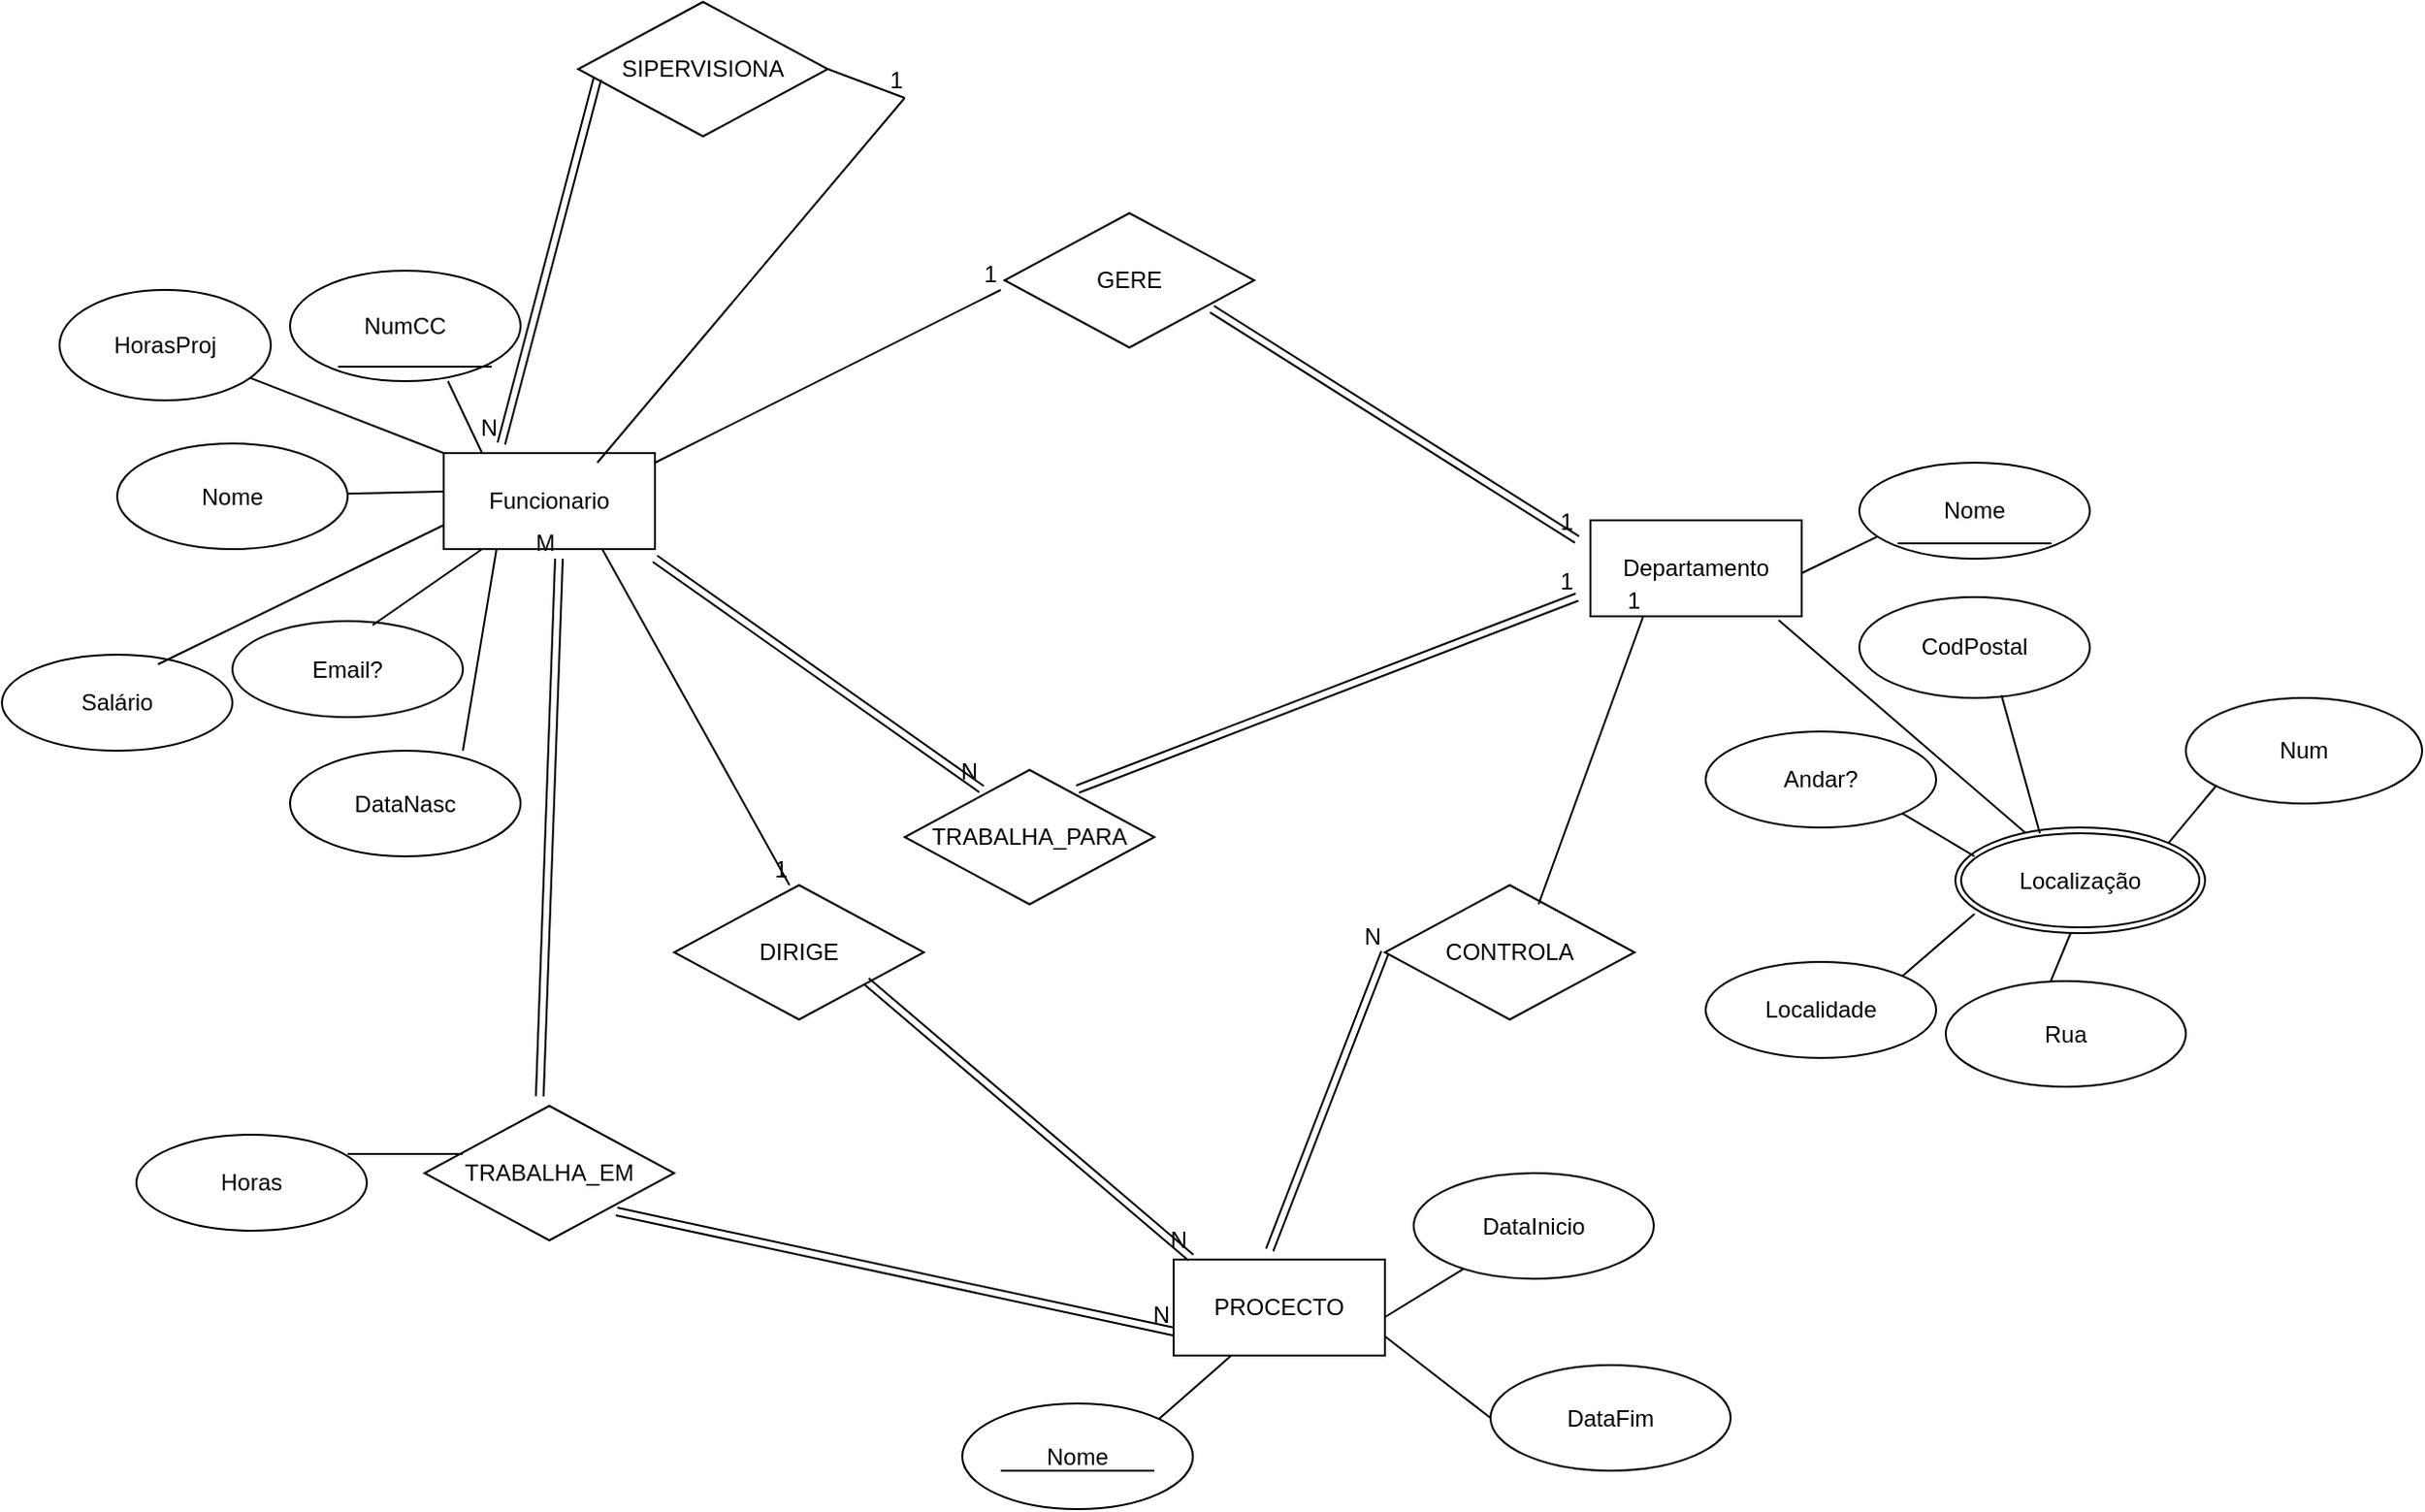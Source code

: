 <mxfile version="28.2.4">
  <diagram name="Página-1" id="ty4T6BETJSiOEMqTfMGO">
    <mxGraphModel dx="1426" dy="785" grid="1" gridSize="10" guides="1" tooltips="1" connect="1" arrows="1" fold="1" page="1" pageScale="1" pageWidth="1654" pageHeight="2336" math="0" shadow="0">
      <root>
        <mxCell id="0" />
        <mxCell id="1" parent="0" />
        <mxCell id="D6eEvAZ0RT7tWCVIShG_-5" value="Funcionario" style="whiteSpace=wrap;html=1;align=center;" parent="1" vertex="1">
          <mxGeometry x="230" y="355" width="110" height="50" as="geometry" />
        </mxCell>
        <mxCell id="D6eEvAZ0RT7tWCVIShG_-6" value="PROCECTO" style="whiteSpace=wrap;html=1;align=center;" parent="1" vertex="1">
          <mxGeometry x="610" y="775" width="110" height="50" as="geometry" />
        </mxCell>
        <mxCell id="D6eEvAZ0RT7tWCVIShG_-7" value="Departamento" style="whiteSpace=wrap;html=1;align=center;" parent="1" vertex="1">
          <mxGeometry x="827" y="390" width="110" height="50" as="geometry" />
        </mxCell>
        <mxCell id="D6eEvAZ0RT7tWCVIShG_-9" value="DataNasc" style="ellipse;whiteSpace=wrap;html=1;" parent="1" vertex="1">
          <mxGeometry x="150" y="510" width="120" height="55" as="geometry" />
        </mxCell>
        <mxCell id="D6eEvAZ0RT7tWCVIShG_-10" value="Nome" style="ellipse;whiteSpace=wrap;html=1;" parent="1" vertex="1">
          <mxGeometry x="60" y="350" width="120" height="55" as="geometry" />
        </mxCell>
        <mxCell id="D6eEvAZ0RT7tWCVIShG_-11" value="NumCC" style="ellipse;whiteSpace=wrap;html=1;" parent="1" vertex="1">
          <mxGeometry x="150" y="260" width="120" height="57.5" as="geometry" />
        </mxCell>
        <mxCell id="D6eEvAZ0RT7tWCVIShG_-12" value="HorasProj" style="ellipse;whiteSpace=wrap;html=1;" parent="1" vertex="1">
          <mxGeometry x="30" y="270" width="110" height="57.5" as="geometry" />
        </mxCell>
        <mxCell id="D6eEvAZ0RT7tWCVIShG_-13" value="Salário" style="ellipse;whiteSpace=wrap;html=1;" parent="1" vertex="1">
          <mxGeometry y="460" width="120" height="50" as="geometry" />
        </mxCell>
        <mxCell id="D6eEvAZ0RT7tWCVIShG_-14" value="Email?" style="ellipse;whiteSpace=wrap;html=1;" parent="1" vertex="1">
          <mxGeometry x="120" y="442.5" width="120" height="50" as="geometry" />
        </mxCell>
        <mxCell id="D6eEvAZ0RT7tWCVIShG_-15" value="" style="endArrow=none;html=1;rounded=0;" parent="1" source="D6eEvAZ0RT7tWCVIShG_-10" edge="1">
          <mxGeometry width="50" height="50" relative="1" as="geometry">
            <mxPoint x="210" y="425" as="sourcePoint" />
            <mxPoint x="230" y="375" as="targetPoint" />
          </mxGeometry>
        </mxCell>
        <mxCell id="D6eEvAZ0RT7tWCVIShG_-16" value="" style="endArrow=none;html=1;rounded=0;exitX=0;exitY=0.75;exitDx=0;exitDy=0;entryX=0.677;entryY=0.1;entryDx=0;entryDy=0;entryPerimeter=0;" parent="1" source="D6eEvAZ0RT7tWCVIShG_-5" target="D6eEvAZ0RT7tWCVIShG_-13" edge="1">
          <mxGeometry width="50" height="50" relative="1" as="geometry">
            <mxPoint x="330" y="425" as="sourcePoint" />
            <mxPoint x="380" y="375" as="targetPoint" />
          </mxGeometry>
        </mxCell>
        <mxCell id="D6eEvAZ0RT7tWCVIShG_-18" value="" style="endArrow=none;html=1;rounded=0;exitX=0.608;exitY=0.043;exitDx=0;exitDy=0;exitPerimeter=0;" parent="1" source="D6eEvAZ0RT7tWCVIShG_-14" edge="1">
          <mxGeometry width="50" height="50" relative="1" as="geometry">
            <mxPoint x="200" y="455" as="sourcePoint" />
            <mxPoint x="250" y="405" as="targetPoint" />
          </mxGeometry>
        </mxCell>
        <mxCell id="D6eEvAZ0RT7tWCVIShG_-19" value="" style="endArrow=none;html=1;rounded=0;exitX=0;exitY=0;exitDx=0;exitDy=0;" parent="1" target="D6eEvAZ0RT7tWCVIShG_-12" edge="1" source="D6eEvAZ0RT7tWCVIShG_-5">
          <mxGeometry width="50" height="50" relative="1" as="geometry">
            <mxPoint x="300" y="355" as="sourcePoint" />
            <mxPoint x="330" y="325" as="targetPoint" />
          </mxGeometry>
        </mxCell>
        <mxCell id="D6eEvAZ0RT7tWCVIShG_-20" value="" style="endArrow=none;html=1;rounded=0;entryX=0.685;entryY=1;entryDx=0;entryDy=0;entryPerimeter=0;" parent="1" target="D6eEvAZ0RT7tWCVIShG_-11" edge="1">
          <mxGeometry width="50" height="50" relative="1" as="geometry">
            <mxPoint x="250" y="355" as="sourcePoint" />
            <mxPoint x="300" y="305" as="targetPoint" />
          </mxGeometry>
        </mxCell>
        <mxCell id="D6eEvAZ0RT7tWCVIShG_-21" value="Nome" style="ellipse;whiteSpace=wrap;html=1;" parent="1" vertex="1">
          <mxGeometry x="967" y="360" width="120" height="50" as="geometry" />
        </mxCell>
        <mxCell id="D6eEvAZ0RT7tWCVIShG_-22" value="" style="endArrow=none;html=1;rounded=0;exitX=1;exitY=0.5;exitDx=0;exitDy=0;entryX=0.077;entryY=0.771;entryDx=0;entryDy=0;entryPerimeter=0;" parent="1" edge="1" target="D6eEvAZ0RT7tWCVIShG_-21">
          <mxGeometry width="50" height="50" relative="1" as="geometry">
            <mxPoint x="937" y="417.5" as="sourcePoint" />
            <mxPoint x="977" y="412.5" as="targetPoint" />
          </mxGeometry>
        </mxCell>
        <mxCell id="D6eEvAZ0RT7tWCVIShG_-24" value="" style="endArrow=none;html=1;rounded=0;exitX=0.891;exitY=1.04;exitDx=0;exitDy=0;exitPerimeter=0;" parent="1" source="D6eEvAZ0RT7tWCVIShG_-7" edge="1" target="D6eEvAZ0RT7tWCVIShG_-27">
          <mxGeometry width="50" height="50" relative="1" as="geometry">
            <mxPoint x="1177" y="582.512" as="sourcePoint" />
            <mxPoint x="1144.01" y="578.02" as="targetPoint" />
          </mxGeometry>
        </mxCell>
        <mxCell id="D6eEvAZ0RT7tWCVIShG_-27" value="Localização" style="ellipse;shape=doubleEllipse;margin=3;whiteSpace=wrap;html=1;align=center;" parent="1" vertex="1">
          <mxGeometry x="1017" y="550" width="130" height="55" as="geometry" />
        </mxCell>
        <mxCell id="D6eEvAZ0RT7tWCVIShG_-28" value="DataInicio" style="ellipse;whiteSpace=wrap;html=1;" parent="1" vertex="1">
          <mxGeometry x="735" y="730" width="125" height="55" as="geometry" />
        </mxCell>
        <mxCell id="D6eEvAZ0RT7tWCVIShG_-29" value="Nome" style="ellipse;whiteSpace=wrap;html=1;" parent="1" vertex="1">
          <mxGeometry x="500" y="850" width="120" height="55" as="geometry" />
        </mxCell>
        <mxCell id="D6eEvAZ0RT7tWCVIShG_-35" value="" style="endArrow=none;html=1;rounded=0;" parent="1" target="D6eEvAZ0RT7tWCVIShG_-28" edge="1">
          <mxGeometry width="50" height="50" relative="1" as="geometry">
            <mxPoint x="720" y="805" as="sourcePoint" />
            <mxPoint x="770" y="755" as="targetPoint" />
          </mxGeometry>
        </mxCell>
        <mxCell id="D6eEvAZ0RT7tWCVIShG_-39" value="" style="endArrow=none;html=1;rounded=0;" parent="1" edge="1">
          <mxGeometry width="50" height="50" relative="1" as="geometry">
            <mxPoint x="175" y="310" as="sourcePoint" />
            <mxPoint x="255" y="310" as="targetPoint" />
          </mxGeometry>
        </mxCell>
        <mxCell id="D6eEvAZ0RT7tWCVIShG_-47" value="" style="endArrow=none;html=1;rounded=0;entryX=0.5;entryY=1;entryDx=0;entryDy=0;exitX=1;exitY=0;exitDx=0;exitDy=0;" parent="1" source="D6eEvAZ0RT7tWCVIShG_-27" edge="1">
          <mxGeometry width="50" height="50" relative="1" as="geometry">
            <mxPoint x="1097" y="555" as="sourcePoint" />
            <mxPoint x="1155.5" y="525" as="targetPoint" />
          </mxGeometry>
        </mxCell>
        <mxCell id="D6eEvAZ0RT7tWCVIShG_-48" value="" style="endArrow=none;html=1;rounded=0;exitX=0.425;exitY=0.067;exitDx=0;exitDy=0;exitPerimeter=0;" parent="1" source="D6eEvAZ0RT7tWCVIShG_-50" edge="1">
          <mxGeometry width="50" height="50" relative="1" as="geometry">
            <mxPoint x="1067" y="655" as="sourcePoint" />
            <mxPoint x="1077" y="605" as="targetPoint" />
          </mxGeometry>
        </mxCell>
        <mxCell id="D6eEvAZ0RT7tWCVIShG_-49" value="Num" style="ellipse;whiteSpace=wrap;html=1;" parent="1" vertex="1">
          <mxGeometry x="1137" y="482.5" width="123" height="55" as="geometry" />
        </mxCell>
        <mxCell id="D6eEvAZ0RT7tWCVIShG_-50" value="Rua" style="ellipse;whiteSpace=wrap;html=1;" parent="1" vertex="1">
          <mxGeometry x="1012" y="630" width="125" height="55" as="geometry" />
        </mxCell>
        <mxCell id="D6eEvAZ0RT7tWCVIShG_-51" value="Andar?" style="ellipse;whiteSpace=wrap;html=1;" parent="1" vertex="1">
          <mxGeometry x="887" y="500" width="120" height="50" as="geometry" />
        </mxCell>
        <mxCell id="D6eEvAZ0RT7tWCVIShG_-52" value="" style="endArrow=none;html=1;rounded=0;exitX=1;exitY=1;exitDx=0;exitDy=0;" parent="1" source="D6eEvAZ0RT7tWCVIShG_-51" edge="1">
          <mxGeometry width="50" height="50" relative="1" as="geometry">
            <mxPoint x="977" y="615" as="sourcePoint" />
            <mxPoint x="1027" y="565" as="targetPoint" />
          </mxGeometry>
        </mxCell>
        <mxCell id="D6eEvAZ0RT7tWCVIShG_-53" value="Localidade" style="ellipse;whiteSpace=wrap;html=1;" parent="1" vertex="1">
          <mxGeometry x="887" y="620" width="120" height="50" as="geometry" />
        </mxCell>
        <mxCell id="D6eEvAZ0RT7tWCVIShG_-54" value="" style="endArrow=none;html=1;rounded=0;exitX=1;exitY=0;exitDx=0;exitDy=0;" parent="1" source="D6eEvAZ0RT7tWCVIShG_-53" edge="1">
          <mxGeometry width="50" height="50" relative="1" as="geometry">
            <mxPoint x="977" y="645" as="sourcePoint" />
            <mxPoint x="1027" y="595" as="targetPoint" />
          </mxGeometry>
        </mxCell>
        <mxCell id="D6eEvAZ0RT7tWCVIShG_-57" value="" style="endArrow=none;html=1;rounded=0;" parent="1" edge="1">
          <mxGeometry width="50" height="50" relative="1" as="geometry">
            <mxPoint x="1067" y="402" as="sourcePoint" />
            <mxPoint x="987" y="402" as="targetPoint" />
          </mxGeometry>
        </mxCell>
        <mxCell id="D6eEvAZ0RT7tWCVIShG_-58" value="" style="endArrow=none;html=1;rounded=0;" parent="1" edge="1">
          <mxGeometry width="50" height="50" relative="1" as="geometry">
            <mxPoint x="600" y="885" as="sourcePoint" />
            <mxPoint x="520" y="885" as="targetPoint" />
          </mxGeometry>
        </mxCell>
        <mxCell id="D6eEvAZ0RT7tWCVIShG_-59" value="" style="endArrow=none;html=1;rounded=0;exitX=0;exitY=0.5;exitDx=0;exitDy=0;" parent="1" source="D6eEvAZ0RT7tWCVIShG_-60" edge="1">
          <mxGeometry width="50" height="50" relative="1" as="geometry">
            <mxPoint x="800" y="815" as="sourcePoint" />
            <mxPoint x="720" y="815" as="targetPoint" />
          </mxGeometry>
        </mxCell>
        <mxCell id="D6eEvAZ0RT7tWCVIShG_-60" value="DataFim" style="ellipse;whiteSpace=wrap;html=1;" parent="1" vertex="1">
          <mxGeometry x="775" y="830" width="125" height="55" as="geometry" />
        </mxCell>
        <mxCell id="c3NfUdWc5YNJGg_gzM98-1" value="CodPostal" style="ellipse;whiteSpace=wrap;html=1;" parent="1" vertex="1">
          <mxGeometry x="967" y="430" width="120" height="52.5" as="geometry" />
        </mxCell>
        <mxCell id="c3NfUdWc5YNJGg_gzM98-2" value="" style="endArrow=none;html=1;rounded=0;entryX=0.617;entryY=0.975;entryDx=0;entryDy=0;exitX=1;exitY=0;exitDx=0;exitDy=0;entryPerimeter=0;" parent="1" target="c3NfUdWc5YNJGg_gzM98-1" edge="1">
          <mxGeometry width="50" height="50" relative="1" as="geometry">
            <mxPoint x="1061" y="553" as="sourcePoint" />
            <mxPoint x="1087" y="520" as="targetPoint" />
            <Array as="points" />
          </mxGeometry>
        </mxCell>
        <mxCell id="c3NfUdWc5YNJGg_gzM98-3" value="SIPERVISIONA" style="shape=rhombus;perimeter=rhombusPerimeter;whiteSpace=wrap;html=1;align=center;" parent="1" vertex="1">
          <mxGeometry x="300" y="120" width="130" height="70" as="geometry" />
        </mxCell>
        <mxCell id="c3NfUdWc5YNJGg_gzM98-4" value="TRABALHA_PARA" style="shape=rhombus;perimeter=rhombusPerimeter;whiteSpace=wrap;html=1;align=center;" parent="1" vertex="1">
          <mxGeometry x="470" y="520" width="130" height="70" as="geometry" />
        </mxCell>
        <mxCell id="c3NfUdWc5YNJGg_gzM98-5" value="GERE" style="shape=rhombus;perimeter=rhombusPerimeter;whiteSpace=wrap;html=1;align=center;" parent="1" vertex="1">
          <mxGeometry x="522" y="230" width="130" height="70" as="geometry" />
        </mxCell>
        <mxCell id="c3NfUdWc5YNJGg_gzM98-6" value="CONTROLA" style="shape=rhombus;perimeter=rhombusPerimeter;whiteSpace=wrap;html=1;align=center;" parent="1" vertex="1">
          <mxGeometry x="720" y="580" width="130" height="70" as="geometry" />
        </mxCell>
        <mxCell id="c3NfUdWc5YNJGg_gzM98-7" value="DIRIGE" style="shape=rhombus;perimeter=rhombusPerimeter;whiteSpace=wrap;html=1;align=center;" parent="1" vertex="1">
          <mxGeometry x="350" y="580" width="130" height="70" as="geometry" />
        </mxCell>
        <mxCell id="c3NfUdWc5YNJGg_gzM98-8" value="TRABALHA_EM" style="shape=rhombus;perimeter=rhombusPerimeter;whiteSpace=wrap;html=1;align=center;" parent="1" vertex="1">
          <mxGeometry x="220" y="695" width="130" height="70" as="geometry" />
        </mxCell>
        <mxCell id="3P4Q_VC_61jUTEF8DbMn-5" value="" style="endArrow=none;html=1;rounded=0;exitX=1;exitY=0.5;exitDx=0;exitDy=0;" edge="1" parent="1" source="c3NfUdWc5YNJGg_gzM98-3">
          <mxGeometry width="50" height="50" relative="1" as="geometry">
            <mxPoint x="420" y="200" as="sourcePoint" />
            <mxPoint x="470" y="170" as="targetPoint" />
          </mxGeometry>
        </mxCell>
        <mxCell id="3P4Q_VC_61jUTEF8DbMn-17" value="" style="endArrow=none;html=1;rounded=0;" edge="1" parent="1">
          <mxGeometry width="50" height="50" relative="1" as="geometry">
            <mxPoint x="180" y="720" as="sourcePoint" />
            <mxPoint x="240" y="720" as="targetPoint" />
          </mxGeometry>
        </mxCell>
        <mxCell id="3P4Q_VC_61jUTEF8DbMn-18" value="Horas" style="ellipse;whiteSpace=wrap;html=1;" vertex="1" parent="1">
          <mxGeometry x="70" y="710" width="120" height="50" as="geometry" />
        </mxCell>
        <mxCell id="3P4Q_VC_61jUTEF8DbMn-19" value="" style="endArrow=none;html=1;rounded=0;exitX=1;exitY=0;exitDx=0;exitDy=0;" edge="1" parent="1" source="D6eEvAZ0RT7tWCVIShG_-29">
          <mxGeometry width="50" height="50" relative="1" as="geometry">
            <mxPoint x="600" y="865" as="sourcePoint" />
            <mxPoint x="640" y="825" as="targetPoint" />
          </mxGeometry>
        </mxCell>
        <mxCell id="3P4Q_VC_61jUTEF8DbMn-20" value="" style="endArrow=none;html=1;rounded=0;exitX=0.75;exitY=0;exitDx=0;exitDy=0;exitPerimeter=0;entryX=0.25;entryY=1;entryDx=0;entryDy=0;" edge="1" parent="1" source="D6eEvAZ0RT7tWCVIShG_-9" target="D6eEvAZ0RT7tWCVIShG_-5">
          <mxGeometry width="50" height="50" relative="1" as="geometry">
            <mxPoint x="220" y="460" as="sourcePoint" />
            <mxPoint x="270" y="410" as="targetPoint" />
          </mxGeometry>
        </mxCell>
        <mxCell id="3P4Q_VC_61jUTEF8DbMn-23" value="" style="shape=link;html=1;rounded=0;" edge="1" parent="1">
          <mxGeometry relative="1" as="geometry">
            <mxPoint x="310" y="160" as="sourcePoint" />
            <mxPoint x="260" y="350" as="targetPoint" />
          </mxGeometry>
        </mxCell>
        <mxCell id="3P4Q_VC_61jUTEF8DbMn-24" value="N" style="resizable=0;html=1;whiteSpace=wrap;align=right;verticalAlign=bottom;" connectable="0" vertex="1" parent="3P4Q_VC_61jUTEF8DbMn-23">
          <mxGeometry x="1" relative="1" as="geometry" />
        </mxCell>
        <mxCell id="3P4Q_VC_61jUTEF8DbMn-27" value="" style="endArrow=none;html=1;rounded=0;exitX=0.727;exitY=0.1;exitDx=0;exitDy=0;exitPerimeter=0;" edge="1" parent="1">
          <mxGeometry relative="1" as="geometry">
            <mxPoint x="309.97" y="360" as="sourcePoint" />
            <mxPoint x="470" y="170" as="targetPoint" />
          </mxGeometry>
        </mxCell>
        <mxCell id="3P4Q_VC_61jUTEF8DbMn-28" value="1" style="resizable=0;html=1;whiteSpace=wrap;align=right;verticalAlign=bottom;" connectable="0" vertex="1" parent="3P4Q_VC_61jUTEF8DbMn-27">
          <mxGeometry x="1" relative="1" as="geometry" />
        </mxCell>
        <mxCell id="3P4Q_VC_61jUTEF8DbMn-29" value="" style="shape=link;html=1;rounded=0;" edge="1" parent="1">
          <mxGeometry relative="1" as="geometry">
            <mxPoint x="340" y="410" as="sourcePoint" />
            <mxPoint x="510" y="530" as="targetPoint" />
          </mxGeometry>
        </mxCell>
        <mxCell id="3P4Q_VC_61jUTEF8DbMn-30" value="N" style="resizable=0;html=1;whiteSpace=wrap;align=right;verticalAlign=bottom;" connectable="0" vertex="1" parent="3P4Q_VC_61jUTEF8DbMn-29">
          <mxGeometry x="1" relative="1" as="geometry" />
        </mxCell>
        <mxCell id="3P4Q_VC_61jUTEF8DbMn-31" value="" style="shape=link;html=1;rounded=0;" edge="1" parent="1">
          <mxGeometry relative="1" as="geometry">
            <mxPoint x="560" y="530" as="sourcePoint" />
            <mxPoint x="820" y="430" as="targetPoint" />
          </mxGeometry>
        </mxCell>
        <mxCell id="3P4Q_VC_61jUTEF8DbMn-32" value="1" style="resizable=0;html=1;whiteSpace=wrap;align=right;verticalAlign=bottom;" connectable="0" vertex="1" parent="3P4Q_VC_61jUTEF8DbMn-31">
          <mxGeometry x="1" relative="1" as="geometry" />
        </mxCell>
        <mxCell id="3P4Q_VC_61jUTEF8DbMn-33" value="" style="shape=link;html=1;rounded=0;" edge="1" parent="1">
          <mxGeometry relative="1" as="geometry">
            <mxPoint x="630" y="280" as="sourcePoint" />
            <mxPoint x="820" y="400" as="targetPoint" />
          </mxGeometry>
        </mxCell>
        <mxCell id="3P4Q_VC_61jUTEF8DbMn-34" value="1" style="resizable=0;html=1;whiteSpace=wrap;align=right;verticalAlign=bottom;" connectable="0" vertex="1" parent="3P4Q_VC_61jUTEF8DbMn-33">
          <mxGeometry x="1" relative="1" as="geometry" />
        </mxCell>
        <mxCell id="3P4Q_VC_61jUTEF8DbMn-35" value="" style="endArrow=none;html=1;rounded=0;" edge="1" parent="1">
          <mxGeometry relative="1" as="geometry">
            <mxPoint x="340" y="360" as="sourcePoint" />
            <mxPoint x="520" y="270" as="targetPoint" />
          </mxGeometry>
        </mxCell>
        <mxCell id="3P4Q_VC_61jUTEF8DbMn-36" value="1" style="resizable=0;html=1;whiteSpace=wrap;align=right;verticalAlign=bottom;" connectable="0" vertex="1" parent="3P4Q_VC_61jUTEF8DbMn-35">
          <mxGeometry x="1" relative="1" as="geometry" />
        </mxCell>
        <mxCell id="3P4Q_VC_61jUTEF8DbMn-37" value="" style="endArrow=none;html=1;rounded=0;entryX=0.25;entryY=1;entryDx=0;entryDy=0;" edge="1" parent="1" target="D6eEvAZ0RT7tWCVIShG_-7">
          <mxGeometry relative="1" as="geometry">
            <mxPoint x="800" y="590" as="sourcePoint" />
            <mxPoint x="960" y="590" as="targetPoint" />
          </mxGeometry>
        </mxCell>
        <mxCell id="3P4Q_VC_61jUTEF8DbMn-38" value="1" style="resizable=0;html=1;whiteSpace=wrap;align=right;verticalAlign=bottom;" connectable="0" vertex="1" parent="3P4Q_VC_61jUTEF8DbMn-37">
          <mxGeometry x="1" relative="1" as="geometry" />
        </mxCell>
        <mxCell id="3P4Q_VC_61jUTEF8DbMn-39" value="" style="shape=link;html=1;rounded=0;entryX=0;entryY=0.5;entryDx=0;entryDy=0;" edge="1" parent="1" target="c3NfUdWc5YNJGg_gzM98-6">
          <mxGeometry relative="1" as="geometry">
            <mxPoint x="660" y="770" as="sourcePoint" />
            <mxPoint x="820" y="770" as="targetPoint" />
          </mxGeometry>
        </mxCell>
        <mxCell id="3P4Q_VC_61jUTEF8DbMn-40" value="N" style="resizable=0;html=1;whiteSpace=wrap;align=right;verticalAlign=bottom;" connectable="0" vertex="1" parent="3P4Q_VC_61jUTEF8DbMn-39">
          <mxGeometry x="1" relative="1" as="geometry" />
        </mxCell>
        <mxCell id="3P4Q_VC_61jUTEF8DbMn-41" value="" style="shape=link;html=1;rounded=0;entryX=0.082;entryY=-0.02;entryDx=0;entryDy=0;entryPerimeter=0;" edge="1" parent="1" target="D6eEvAZ0RT7tWCVIShG_-6">
          <mxGeometry relative="1" as="geometry">
            <mxPoint x="450" y="630" as="sourcePoint" />
            <mxPoint x="610" y="630" as="targetPoint" />
          </mxGeometry>
        </mxCell>
        <mxCell id="3P4Q_VC_61jUTEF8DbMn-42" value="N" style="resizable=0;html=1;whiteSpace=wrap;align=right;verticalAlign=bottom;" connectable="0" vertex="1" parent="3P4Q_VC_61jUTEF8DbMn-41">
          <mxGeometry x="1" relative="1" as="geometry" />
        </mxCell>
        <mxCell id="3P4Q_VC_61jUTEF8DbMn-43" value="" style="endArrow=none;html=1;rounded=0;exitX=0.75;exitY=1;exitDx=0;exitDy=0;" edge="1" parent="1" source="D6eEvAZ0RT7tWCVIShG_-5">
          <mxGeometry relative="1" as="geometry">
            <mxPoint x="250" y="580" as="sourcePoint" />
            <mxPoint x="410" y="580" as="targetPoint" />
          </mxGeometry>
        </mxCell>
        <mxCell id="3P4Q_VC_61jUTEF8DbMn-44" value="1" style="resizable=0;html=1;whiteSpace=wrap;align=right;verticalAlign=bottom;" connectable="0" vertex="1" parent="3P4Q_VC_61jUTEF8DbMn-43">
          <mxGeometry x="1" relative="1" as="geometry" />
        </mxCell>
        <mxCell id="3P4Q_VC_61jUTEF8DbMn-47" value="" style="shape=link;html=1;rounded=0;" edge="1" parent="1">
          <mxGeometry relative="1" as="geometry">
            <mxPoint x="280" y="690" as="sourcePoint" />
            <mxPoint x="290" y="410" as="targetPoint" />
          </mxGeometry>
        </mxCell>
        <mxCell id="3P4Q_VC_61jUTEF8DbMn-48" value="M" style="resizable=0;html=1;whiteSpace=wrap;align=right;verticalAlign=bottom;" connectable="0" vertex="1" parent="3P4Q_VC_61jUTEF8DbMn-47">
          <mxGeometry x="1" relative="1" as="geometry" />
        </mxCell>
        <mxCell id="3P4Q_VC_61jUTEF8DbMn-49" value="" style="shape=link;html=1;rounded=0;entryX=0;entryY=0.75;entryDx=0;entryDy=0;" edge="1" parent="1" target="D6eEvAZ0RT7tWCVIShG_-6">
          <mxGeometry relative="1" as="geometry">
            <mxPoint x="320" y="750" as="sourcePoint" />
            <mxPoint x="480" y="750" as="targetPoint" />
          </mxGeometry>
        </mxCell>
        <mxCell id="3P4Q_VC_61jUTEF8DbMn-50" value="N" style="resizable=0;html=1;whiteSpace=wrap;align=right;verticalAlign=bottom;" connectable="0" vertex="1" parent="3P4Q_VC_61jUTEF8DbMn-49">
          <mxGeometry x="1" relative="1" as="geometry" />
        </mxCell>
      </root>
    </mxGraphModel>
  </diagram>
</mxfile>
